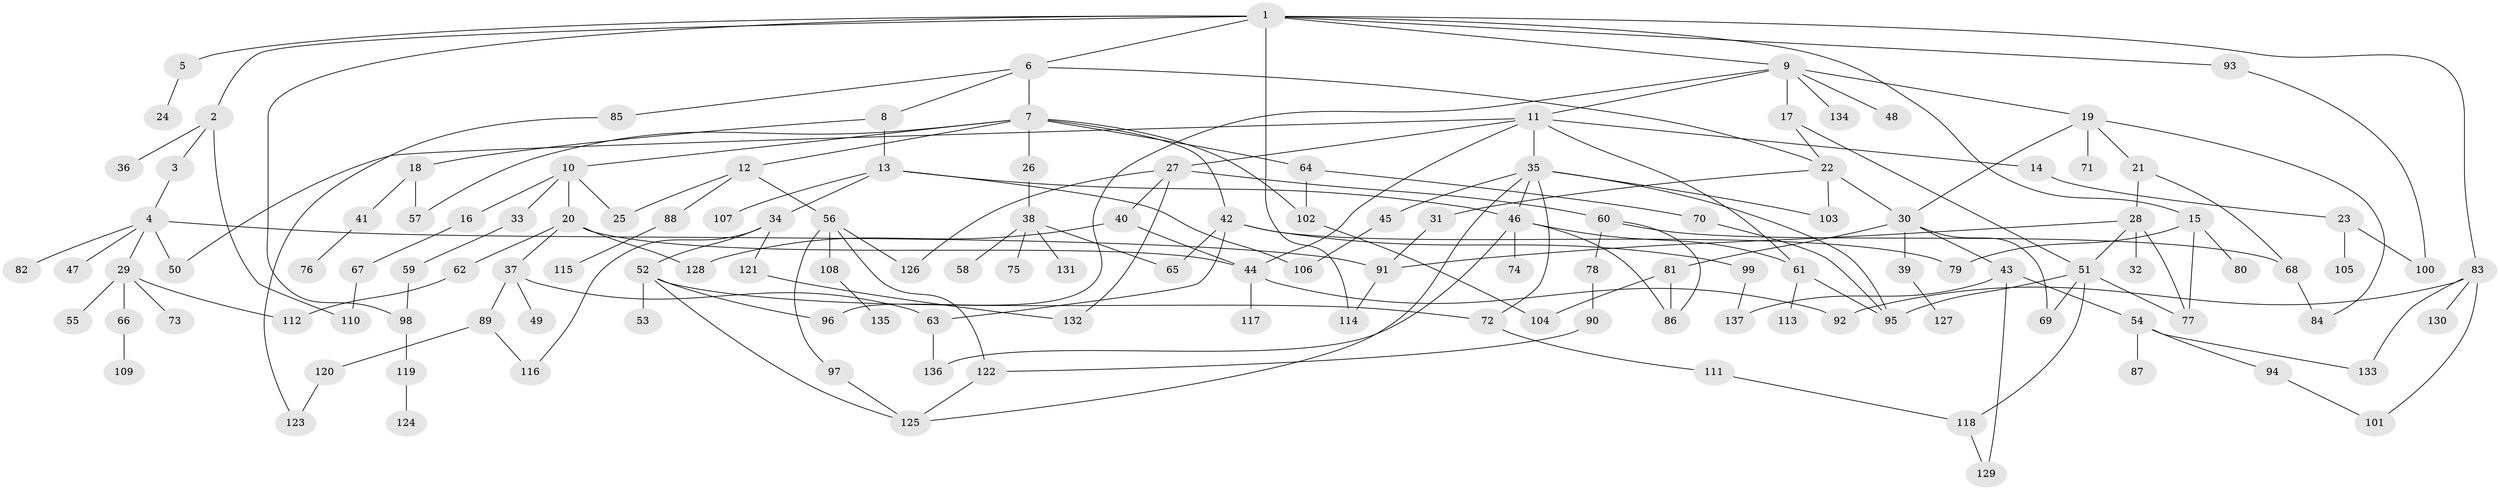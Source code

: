 // coarse degree distribution, {5: 0.08421052631578947, 4: 0.10526315789473684, 2: 0.35789473684210527, 3: 0.09473684210526316, 1: 0.29473684210526313, 9: 0.021052631578947368, 7: 0.010526315789473684, 15: 0.010526315789473684, 10: 0.010526315789473684, 13: 0.010526315789473684}
// Generated by graph-tools (version 1.1) at 2025/44/03/04/25 21:44:26]
// undirected, 137 vertices, 188 edges
graph export_dot {
graph [start="1"]
  node [color=gray90,style=filled];
  1;
  2;
  3;
  4;
  5;
  6;
  7;
  8;
  9;
  10;
  11;
  12;
  13;
  14;
  15;
  16;
  17;
  18;
  19;
  20;
  21;
  22;
  23;
  24;
  25;
  26;
  27;
  28;
  29;
  30;
  31;
  32;
  33;
  34;
  35;
  36;
  37;
  38;
  39;
  40;
  41;
  42;
  43;
  44;
  45;
  46;
  47;
  48;
  49;
  50;
  51;
  52;
  53;
  54;
  55;
  56;
  57;
  58;
  59;
  60;
  61;
  62;
  63;
  64;
  65;
  66;
  67;
  68;
  69;
  70;
  71;
  72;
  73;
  74;
  75;
  76;
  77;
  78;
  79;
  80;
  81;
  82;
  83;
  84;
  85;
  86;
  87;
  88;
  89;
  90;
  91;
  92;
  93;
  94;
  95;
  96;
  97;
  98;
  99;
  100;
  101;
  102;
  103;
  104;
  105;
  106;
  107;
  108;
  109;
  110;
  111;
  112;
  113;
  114;
  115;
  116;
  117;
  118;
  119;
  120;
  121;
  122;
  123;
  124;
  125;
  126;
  127;
  128;
  129;
  130;
  131;
  132;
  133;
  134;
  135;
  136;
  137;
  1 -- 2;
  1 -- 5;
  1 -- 6;
  1 -- 9;
  1 -- 15;
  1 -- 83;
  1 -- 93;
  1 -- 98;
  1 -- 114;
  2 -- 3;
  2 -- 36;
  2 -- 110;
  3 -- 4;
  4 -- 29;
  4 -- 47;
  4 -- 82;
  4 -- 91;
  4 -- 50;
  5 -- 24;
  6 -- 7;
  6 -- 8;
  6 -- 22;
  6 -- 85;
  7 -- 10;
  7 -- 12;
  7 -- 26;
  7 -- 42;
  7 -- 57;
  7 -- 64;
  7 -- 102;
  8 -- 13;
  8 -- 18;
  9 -- 11;
  9 -- 17;
  9 -- 19;
  9 -- 48;
  9 -- 96;
  9 -- 134;
  10 -- 16;
  10 -- 20;
  10 -- 25;
  10 -- 33;
  11 -- 14;
  11 -- 27;
  11 -- 35;
  11 -- 50;
  11 -- 61;
  11 -- 44;
  12 -- 56;
  12 -- 88;
  12 -- 25;
  13 -- 34;
  13 -- 46;
  13 -- 107;
  13 -- 106;
  14 -- 23;
  15 -- 77;
  15 -- 80;
  15 -- 79;
  16 -- 67;
  17 -- 22;
  17 -- 51;
  18 -- 41;
  18 -- 57;
  19 -- 21;
  19 -- 71;
  19 -- 84;
  19 -- 30;
  20 -- 37;
  20 -- 62;
  20 -- 128;
  20 -- 44;
  21 -- 28;
  21 -- 68;
  22 -- 30;
  22 -- 31;
  22 -- 103;
  23 -- 100;
  23 -- 105;
  26 -- 38;
  27 -- 40;
  27 -- 60;
  27 -- 132;
  27 -- 126;
  28 -- 32;
  28 -- 51;
  28 -- 91;
  28 -- 77;
  29 -- 55;
  29 -- 66;
  29 -- 73;
  29 -- 112;
  30 -- 39;
  30 -- 43;
  30 -- 69;
  30 -- 81;
  31 -- 91;
  33 -- 59;
  34 -- 52;
  34 -- 116;
  34 -- 121;
  35 -- 45;
  35 -- 72;
  35 -- 46;
  35 -- 95;
  35 -- 103;
  35 -- 125;
  37 -- 49;
  37 -- 89;
  37 -- 63;
  38 -- 58;
  38 -- 65;
  38 -- 75;
  38 -- 131;
  39 -- 127;
  40 -- 44;
  40 -- 128;
  41 -- 76;
  42 -- 63;
  42 -- 79;
  42 -- 99;
  42 -- 65;
  43 -- 54;
  43 -- 137;
  43 -- 129;
  44 -- 92;
  44 -- 117;
  45 -- 106;
  46 -- 61;
  46 -- 74;
  46 -- 86;
  46 -- 136;
  51 -- 95;
  51 -- 118;
  51 -- 69;
  51 -- 77;
  52 -- 53;
  52 -- 72;
  52 -- 125;
  52 -- 96;
  54 -- 87;
  54 -- 94;
  54 -- 133;
  56 -- 97;
  56 -- 108;
  56 -- 122;
  56 -- 126;
  59 -- 98;
  60 -- 68;
  60 -- 78;
  60 -- 86;
  61 -- 113;
  61 -- 95;
  62 -- 112;
  63 -- 136;
  64 -- 70;
  64 -- 102;
  66 -- 109;
  67 -- 110;
  68 -- 84;
  70 -- 95;
  72 -- 111;
  78 -- 90;
  81 -- 86;
  81 -- 104;
  83 -- 130;
  83 -- 133;
  83 -- 92;
  83 -- 101;
  85 -- 123;
  88 -- 115;
  89 -- 120;
  89 -- 116;
  90 -- 122;
  91 -- 114;
  93 -- 100;
  94 -- 101;
  97 -- 125;
  98 -- 119;
  99 -- 137;
  102 -- 104;
  108 -- 135;
  111 -- 118;
  118 -- 129;
  119 -- 124;
  120 -- 123;
  121 -- 132;
  122 -- 125;
}
